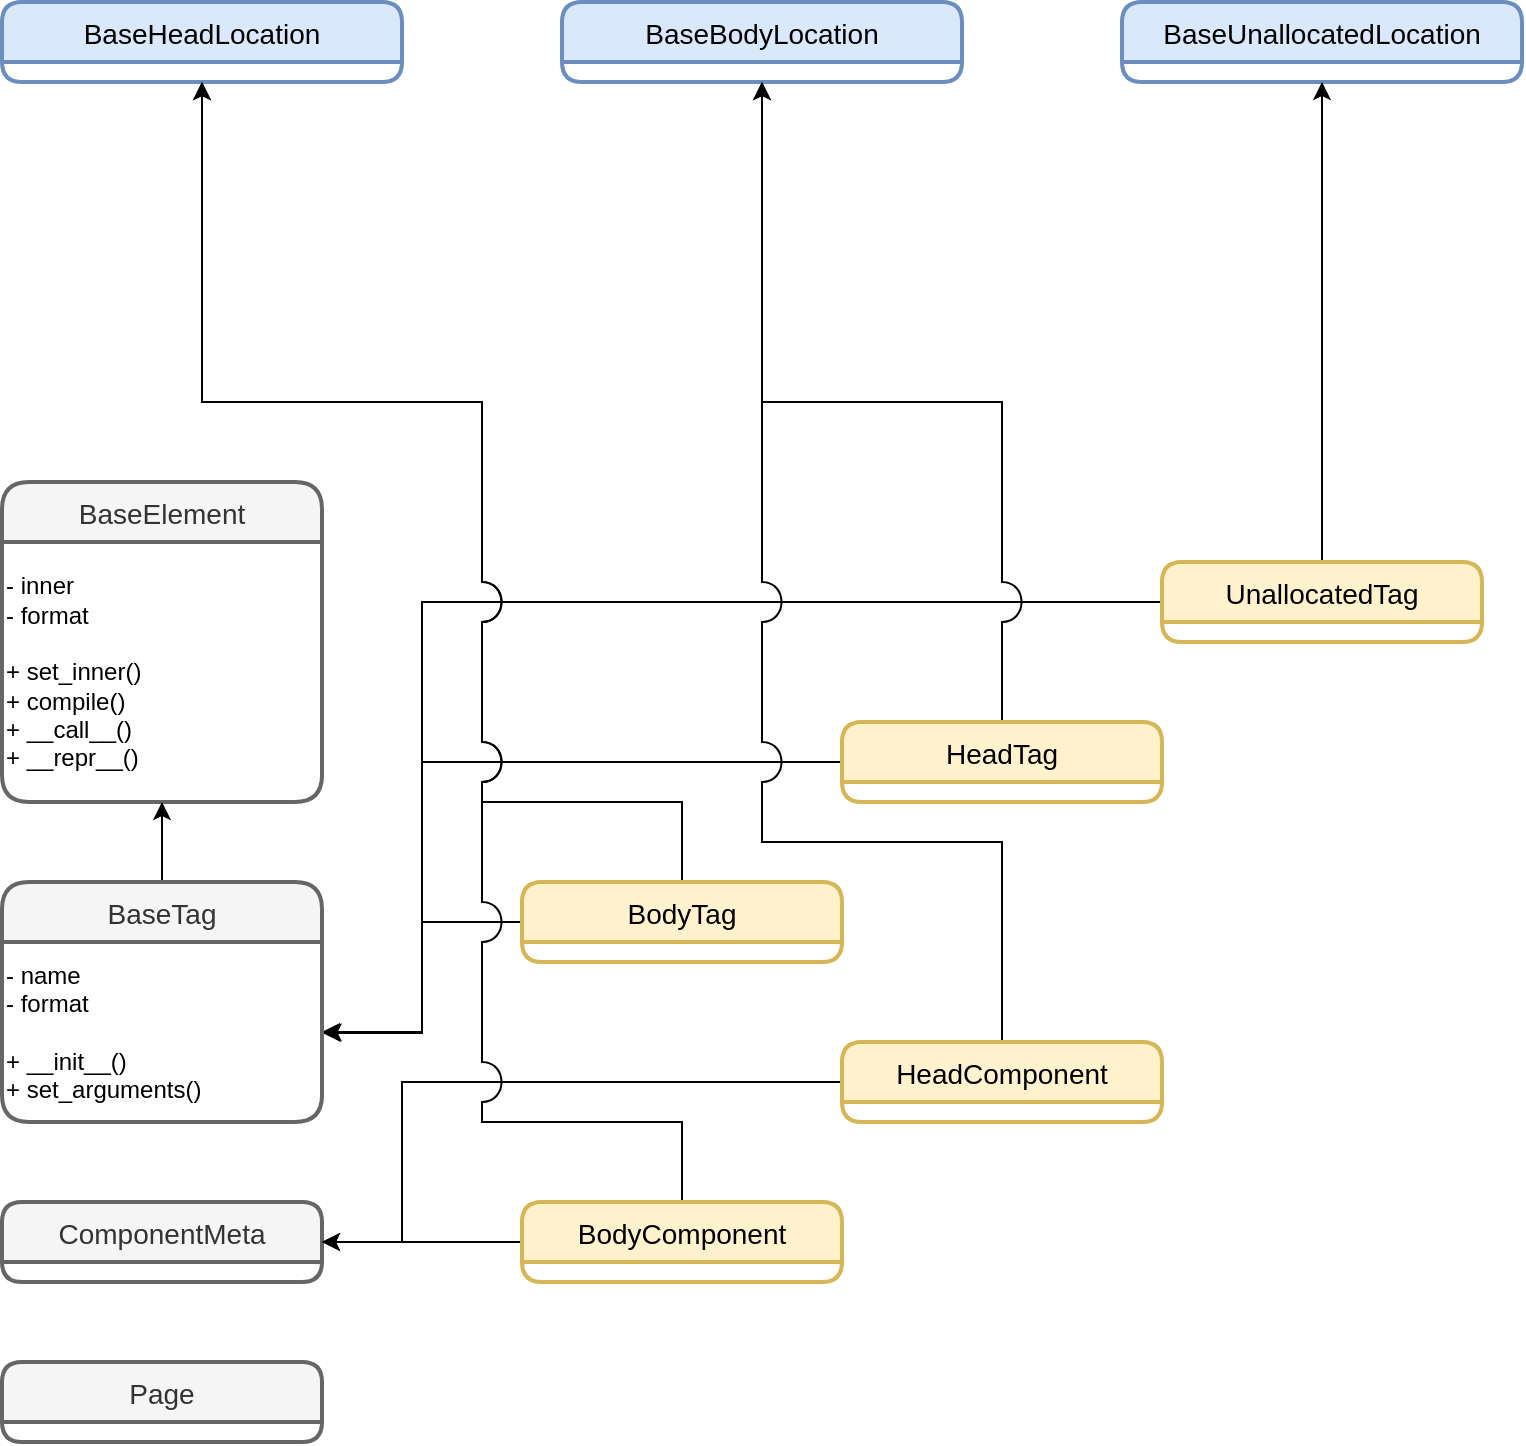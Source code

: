 <mxfile version="13.0.3" type="device"><diagram id="yCCrwenwYEjwJKKdlBg4" name="Page-1"><mxGraphModel dx="1240" dy="663" grid="1" gridSize="10" guides="1" tooltips="1" connect="1" arrows="1" fold="1" page="1" pageScale="1" pageWidth="850" pageHeight="1100" math="0" shadow="0"><root><mxCell id="0"/><mxCell id="1" parent="0"/><mxCell id="c_uGw-Vdd0LHhPln5lVg-13" value="BaseHeadLocation" style="swimlane;childLayout=stackLayout;horizontal=1;startSize=30;horizontalStack=0;rounded=1;fontSize=14;fontStyle=0;strokeWidth=2;resizeParent=0;resizeLast=1;shadow=0;dashed=0;align=center;fillColor=#dae8fc;strokeColor=#6c8ebf;" vertex="1" parent="1"><mxGeometry x="40" y="40" width="200" height="40" as="geometry"/></mxCell><mxCell id="c_uGw-Vdd0LHhPln5lVg-16" value="BaseUnallocatedLocation" style="swimlane;childLayout=stackLayout;horizontal=1;startSize=30;horizontalStack=0;rounded=1;fontSize=14;fontStyle=0;strokeWidth=2;resizeParent=0;resizeLast=1;shadow=0;dashed=0;align=center;fillColor=#dae8fc;strokeColor=#6c8ebf;" vertex="1" parent="1"><mxGeometry x="600" y="40" width="200" height="40" as="geometry"/></mxCell><mxCell id="c_uGw-Vdd0LHhPln5lVg-15" value="BaseBodyLocation" style="swimlane;childLayout=stackLayout;horizontal=1;startSize=30;horizontalStack=0;rounded=1;fontSize=14;fontStyle=0;strokeWidth=2;resizeParent=0;resizeLast=1;shadow=0;dashed=0;align=center;fillColor=#dae8fc;strokeColor=#6c8ebf;" vertex="1" parent="1"><mxGeometry x="320" y="40" width="200" height="40" as="geometry"/></mxCell><mxCell id="c_uGw-Vdd0LHhPln5lVg-43" value="ComponentMeta" style="swimlane;childLayout=stackLayout;horizontal=1;startSize=30;horizontalStack=0;rounded=1;fontSize=14;fontStyle=0;strokeWidth=2;resizeParent=0;resizeLast=1;shadow=0;dashed=0;align=center;fillColor=#f5f5f5;strokeColor=#666666;fontColor=#333333;" vertex="1" parent="1"><mxGeometry x="40" y="640" width="160" height="40" as="geometry"/></mxCell><mxCell id="c_uGw-Vdd0LHhPln5lVg-38" value="Page" style="swimlane;childLayout=stackLayout;horizontal=1;startSize=30;horizontalStack=0;rounded=1;fontSize=14;fontStyle=0;strokeWidth=2;resizeParent=0;resizeLast=1;shadow=0;dashed=0;align=center;fillColor=#f5f5f5;strokeColor=#666666;fontColor=#333333;" vertex="1" parent="1"><mxGeometry x="40" y="720" width="160" height="40" as="geometry"/></mxCell><mxCell id="c_uGw-Vdd0LHhPln5lVg-53" style="edgeStyle=orthogonalEdgeStyle;rounded=0;jumpStyle=arc;jumpSize=20;orthogonalLoop=1;jettySize=auto;html=1;entryX=0.5;entryY=1;entryDx=0;entryDy=0;" edge="1" parent="1" source="c_uGw-Vdd0LHhPln5lVg-31" target="c_uGw-Vdd0LHhPln5lVg-16"><mxGeometry relative="1" as="geometry"/></mxCell><mxCell id="c_uGw-Vdd0LHhPln5lVg-65" style="edgeStyle=orthogonalEdgeStyle;rounded=0;jumpStyle=arc;jumpSize=20;orthogonalLoop=1;jettySize=auto;html=1;entryX=1.002;entryY=0.506;entryDx=0;entryDy=0;entryPerimeter=0;" edge="1" parent="1" source="c_uGw-Vdd0LHhPln5lVg-31" target="c_uGw-Vdd0LHhPln5lVg-51"><mxGeometry relative="1" as="geometry"><Array as="points"><mxPoint x="250" y="340"/><mxPoint x="250" y="556"/></Array></mxGeometry></mxCell><mxCell id="c_uGw-Vdd0LHhPln5lVg-31" value="UnallocatedTag" style="swimlane;childLayout=stackLayout;horizontal=1;startSize=30;horizontalStack=0;rounded=1;fontSize=14;fontStyle=0;strokeWidth=2;resizeParent=0;resizeLast=1;shadow=0;dashed=0;align=center;fillColor=#fff2cc;strokeColor=#d6b656;" vertex="1" parent="1"><mxGeometry x="620" y="320" width="160" height="40" as="geometry"/></mxCell><mxCell id="c_uGw-Vdd0LHhPln5lVg-55" style="edgeStyle=orthogonalEdgeStyle;rounded=0;jumpStyle=arc;jumpSize=20;orthogonalLoop=1;jettySize=auto;html=1;entryX=0.5;entryY=1;entryDx=0;entryDy=0;" edge="1" parent="1" source="c_uGw-Vdd0LHhPln5lVg-19" target="c_uGw-Vdd0LHhPln5lVg-15"><mxGeometry relative="1" as="geometry"><Array as="points"><mxPoint x="540" y="240"/><mxPoint x="420" y="240"/></Array></mxGeometry></mxCell><mxCell id="c_uGw-Vdd0LHhPln5lVg-63" style="edgeStyle=orthogonalEdgeStyle;rounded=0;jumpStyle=arc;jumpSize=20;orthogonalLoop=1;jettySize=auto;html=1;entryX=1.005;entryY=0.502;entryDx=0;entryDy=0;entryPerimeter=0;" edge="1" parent="1" source="c_uGw-Vdd0LHhPln5lVg-19" target="c_uGw-Vdd0LHhPln5lVg-51"><mxGeometry relative="1" as="geometry"><Array as="points"><mxPoint x="250" y="420"/><mxPoint x="250" y="555"/></Array></mxGeometry></mxCell><mxCell id="c_uGw-Vdd0LHhPln5lVg-19" value="HeadTag" style="swimlane;childLayout=stackLayout;horizontal=1;startSize=30;horizontalStack=0;rounded=1;fontSize=14;fontStyle=0;strokeWidth=2;resizeParent=0;resizeLast=1;shadow=0;dashed=0;align=center;fillColor=#fff2cc;strokeColor=#d6b656;" vertex="1" parent="1"><mxGeometry x="460" y="400" width="160" height="40" as="geometry"/></mxCell><mxCell id="c_uGw-Vdd0LHhPln5lVg-56" style="edgeStyle=orthogonalEdgeStyle;rounded=0;jumpStyle=arc;jumpSize=20;orthogonalLoop=1;jettySize=auto;html=1;entryX=0.5;entryY=1;entryDx=0;entryDy=0;" edge="1" parent="1" source="c_uGw-Vdd0LHhPln5lVg-22" target="c_uGw-Vdd0LHhPln5lVg-13"><mxGeometry relative="1" as="geometry"><Array as="points"><mxPoint x="380" y="440"/><mxPoint x="280" y="440"/><mxPoint x="280" y="240"/><mxPoint x="140" y="240"/></Array></mxGeometry></mxCell><mxCell id="c_uGw-Vdd0LHhPln5lVg-61" style="edgeStyle=orthogonalEdgeStyle;rounded=0;jumpStyle=arc;jumpSize=20;orthogonalLoop=1;jettySize=auto;html=1;" edge="1" parent="1" source="c_uGw-Vdd0LHhPln5lVg-22" target="c_uGw-Vdd0LHhPln5lVg-51"><mxGeometry relative="1" as="geometry"/></mxCell><mxCell id="c_uGw-Vdd0LHhPln5lVg-22" value="BodyTag" style="swimlane;childLayout=stackLayout;horizontal=1;startSize=30;horizontalStack=0;rounded=1;fontSize=14;fontStyle=0;strokeWidth=2;resizeParent=0;resizeLast=1;shadow=0;dashed=0;align=center;fillColor=#fff2cc;strokeColor=#d6b656;" vertex="1" parent="1"><mxGeometry x="300" y="480" width="160" height="40" as="geometry"/></mxCell><mxCell id="c_uGw-Vdd0LHhPln5lVg-60" style="edgeStyle=orthogonalEdgeStyle;rounded=0;jumpStyle=arc;jumpSize=20;orthogonalLoop=1;jettySize=auto;html=1;entryX=0.5;entryY=1;entryDx=0;entryDy=0;" edge="1" parent="1" source="c_uGw-Vdd0LHhPln5lVg-42" target="c_uGw-Vdd0LHhPln5lVg-15"><mxGeometry relative="1" as="geometry"><Array as="points"><mxPoint x="540" y="460"/><mxPoint x="420" y="460"/></Array></mxGeometry></mxCell><mxCell id="c_uGw-Vdd0LHhPln5lVg-67" style="edgeStyle=orthogonalEdgeStyle;rounded=0;jumpStyle=arc;jumpSize=20;orthogonalLoop=1;jettySize=auto;html=1;entryX=1;entryY=0.5;entryDx=0;entryDy=0;" edge="1" parent="1" source="c_uGw-Vdd0LHhPln5lVg-42" target="c_uGw-Vdd0LHhPln5lVg-43"><mxGeometry relative="1" as="geometry"><Array as="points"><mxPoint x="240" y="580"/><mxPoint x="240" y="660"/></Array></mxGeometry></mxCell><mxCell id="c_uGw-Vdd0LHhPln5lVg-42" value="HeadComponent" style="swimlane;childLayout=stackLayout;horizontal=1;startSize=30;horizontalStack=0;rounded=1;fontSize=14;fontStyle=0;strokeWidth=2;resizeParent=0;resizeLast=1;shadow=0;dashed=0;align=center;fillColor=#fff2cc;strokeColor=#d6b656;" vertex="1" parent="1"><mxGeometry x="460" y="560" width="160" height="40" as="geometry"/></mxCell><mxCell id="c_uGw-Vdd0LHhPln5lVg-59" style="edgeStyle=orthogonalEdgeStyle;rounded=0;jumpStyle=arc;jumpSize=20;orthogonalLoop=1;jettySize=auto;html=1;entryX=0.5;entryY=1;entryDx=0;entryDy=0;" edge="1" parent="1" source="c_uGw-Vdd0LHhPln5lVg-35" target="c_uGw-Vdd0LHhPln5lVg-13"><mxGeometry relative="1" as="geometry"><Array as="points"><mxPoint x="380" y="600"/><mxPoint x="280" y="600"/><mxPoint x="280" y="240"/><mxPoint x="140" y="240"/></Array></mxGeometry></mxCell><mxCell id="c_uGw-Vdd0LHhPln5lVg-66" style="edgeStyle=orthogonalEdgeStyle;rounded=0;jumpStyle=arc;jumpSize=20;orthogonalLoop=1;jettySize=auto;html=1;" edge="1" parent="1" source="c_uGw-Vdd0LHhPln5lVg-35" target="c_uGw-Vdd0LHhPln5lVg-43"><mxGeometry relative="1" as="geometry"/></mxCell><mxCell id="c_uGw-Vdd0LHhPln5lVg-35" value="BodyComponent" style="swimlane;childLayout=stackLayout;horizontal=1;startSize=30;horizontalStack=0;rounded=1;fontSize=14;fontStyle=0;strokeWidth=2;resizeParent=0;resizeLast=1;shadow=0;dashed=0;align=center;fillColor=#fff2cc;strokeColor=#d6b656;" vertex="1" parent="1"><mxGeometry x="300" y="640" width="160" height="40" as="geometry"/></mxCell><mxCell id="c_uGw-Vdd0LHhPln5lVg-47" value="BaseElement" style="swimlane;childLayout=stackLayout;horizontal=1;startSize=30;horizontalStack=0;rounded=1;fontSize=14;fontStyle=0;strokeWidth=2;resizeParent=0;resizeLast=1;shadow=0;dashed=0;align=center;fillColor=#f5f5f5;strokeColor=#666666;fontColor=#333333;" vertex="1" parent="1"><mxGeometry x="40" y="280" width="160" height="160" as="geometry"/></mxCell><mxCell id="c_uGw-Vdd0LHhPln5lVg-48" value="&lt;span&gt;- inner&lt;/span&gt;&lt;br style=&quot;padding: 0px ; margin: 0px&quot;&gt;&lt;span&gt;- format&lt;/span&gt;&lt;br style=&quot;padding: 0px ; margin: 0px&quot;&gt;&lt;br style=&quot;padding: 0px ; margin: 0px&quot;&gt;&lt;span&gt;+ set_inner()&lt;/span&gt;&lt;br style=&quot;padding: 0px ; margin: 0px&quot;&gt;&lt;span&gt;+ compile()&lt;/span&gt;&lt;br style=&quot;padding: 0px ; margin: 0px&quot;&gt;&lt;span&gt;+ __call__()&lt;/span&gt;&lt;br style=&quot;padding: 0px ; margin: 0px&quot;&gt;&lt;span&gt;+ __repr__()&lt;/span&gt;" style="text;html=1;align=left;verticalAlign=middle;resizable=0;points=[];autosize=1;" vertex="1" parent="c_uGw-Vdd0LHhPln5lVg-47"><mxGeometry y="30" width="160" height="130" as="geometry"/></mxCell><mxCell id="c_uGw-Vdd0LHhPln5lVg-58" style="edgeStyle=orthogonalEdgeStyle;rounded=0;jumpStyle=arc;jumpSize=20;orthogonalLoop=1;jettySize=auto;html=1;" edge="1" parent="1" source="c_uGw-Vdd0LHhPln5lVg-50" target="c_uGw-Vdd0LHhPln5lVg-48"><mxGeometry relative="1" as="geometry"/></mxCell><mxCell id="c_uGw-Vdd0LHhPln5lVg-50" value="BaseTag" style="swimlane;childLayout=stackLayout;horizontal=1;startSize=30;horizontalStack=0;rounded=1;fontSize=14;fontStyle=0;strokeWidth=2;resizeParent=0;resizeLast=1;shadow=0;dashed=0;align=center;fillColor=#f5f5f5;strokeColor=#666666;fontColor=#333333;" vertex="1" parent="1"><mxGeometry x="40" y="480" width="160" height="120" as="geometry"/></mxCell><mxCell id="c_uGw-Vdd0LHhPln5lVg-51" value="&lt;span&gt;- name&lt;/span&gt;&lt;br style=&quot;padding: 0px ; margin: 0px&quot;&gt;&lt;span&gt;- format&lt;/span&gt;&lt;br style=&quot;padding: 0px ; margin: 0px&quot;&gt;&lt;br style=&quot;padding: 0px ; margin: 0px&quot;&gt;&lt;span&gt;+&amp;nbsp;__init__()&lt;/span&gt;&lt;br style=&quot;padding: 0px ; margin: 0px&quot;&gt;&lt;span&gt;+ set_arguments()&lt;/span&gt;" style="text;html=1;align=left;verticalAlign=middle;resizable=0;points=[];autosize=1;" vertex="1" parent="c_uGw-Vdd0LHhPln5lVg-50"><mxGeometry y="30" width="160" height="90" as="geometry"/></mxCell></root></mxGraphModel></diagram></mxfile>